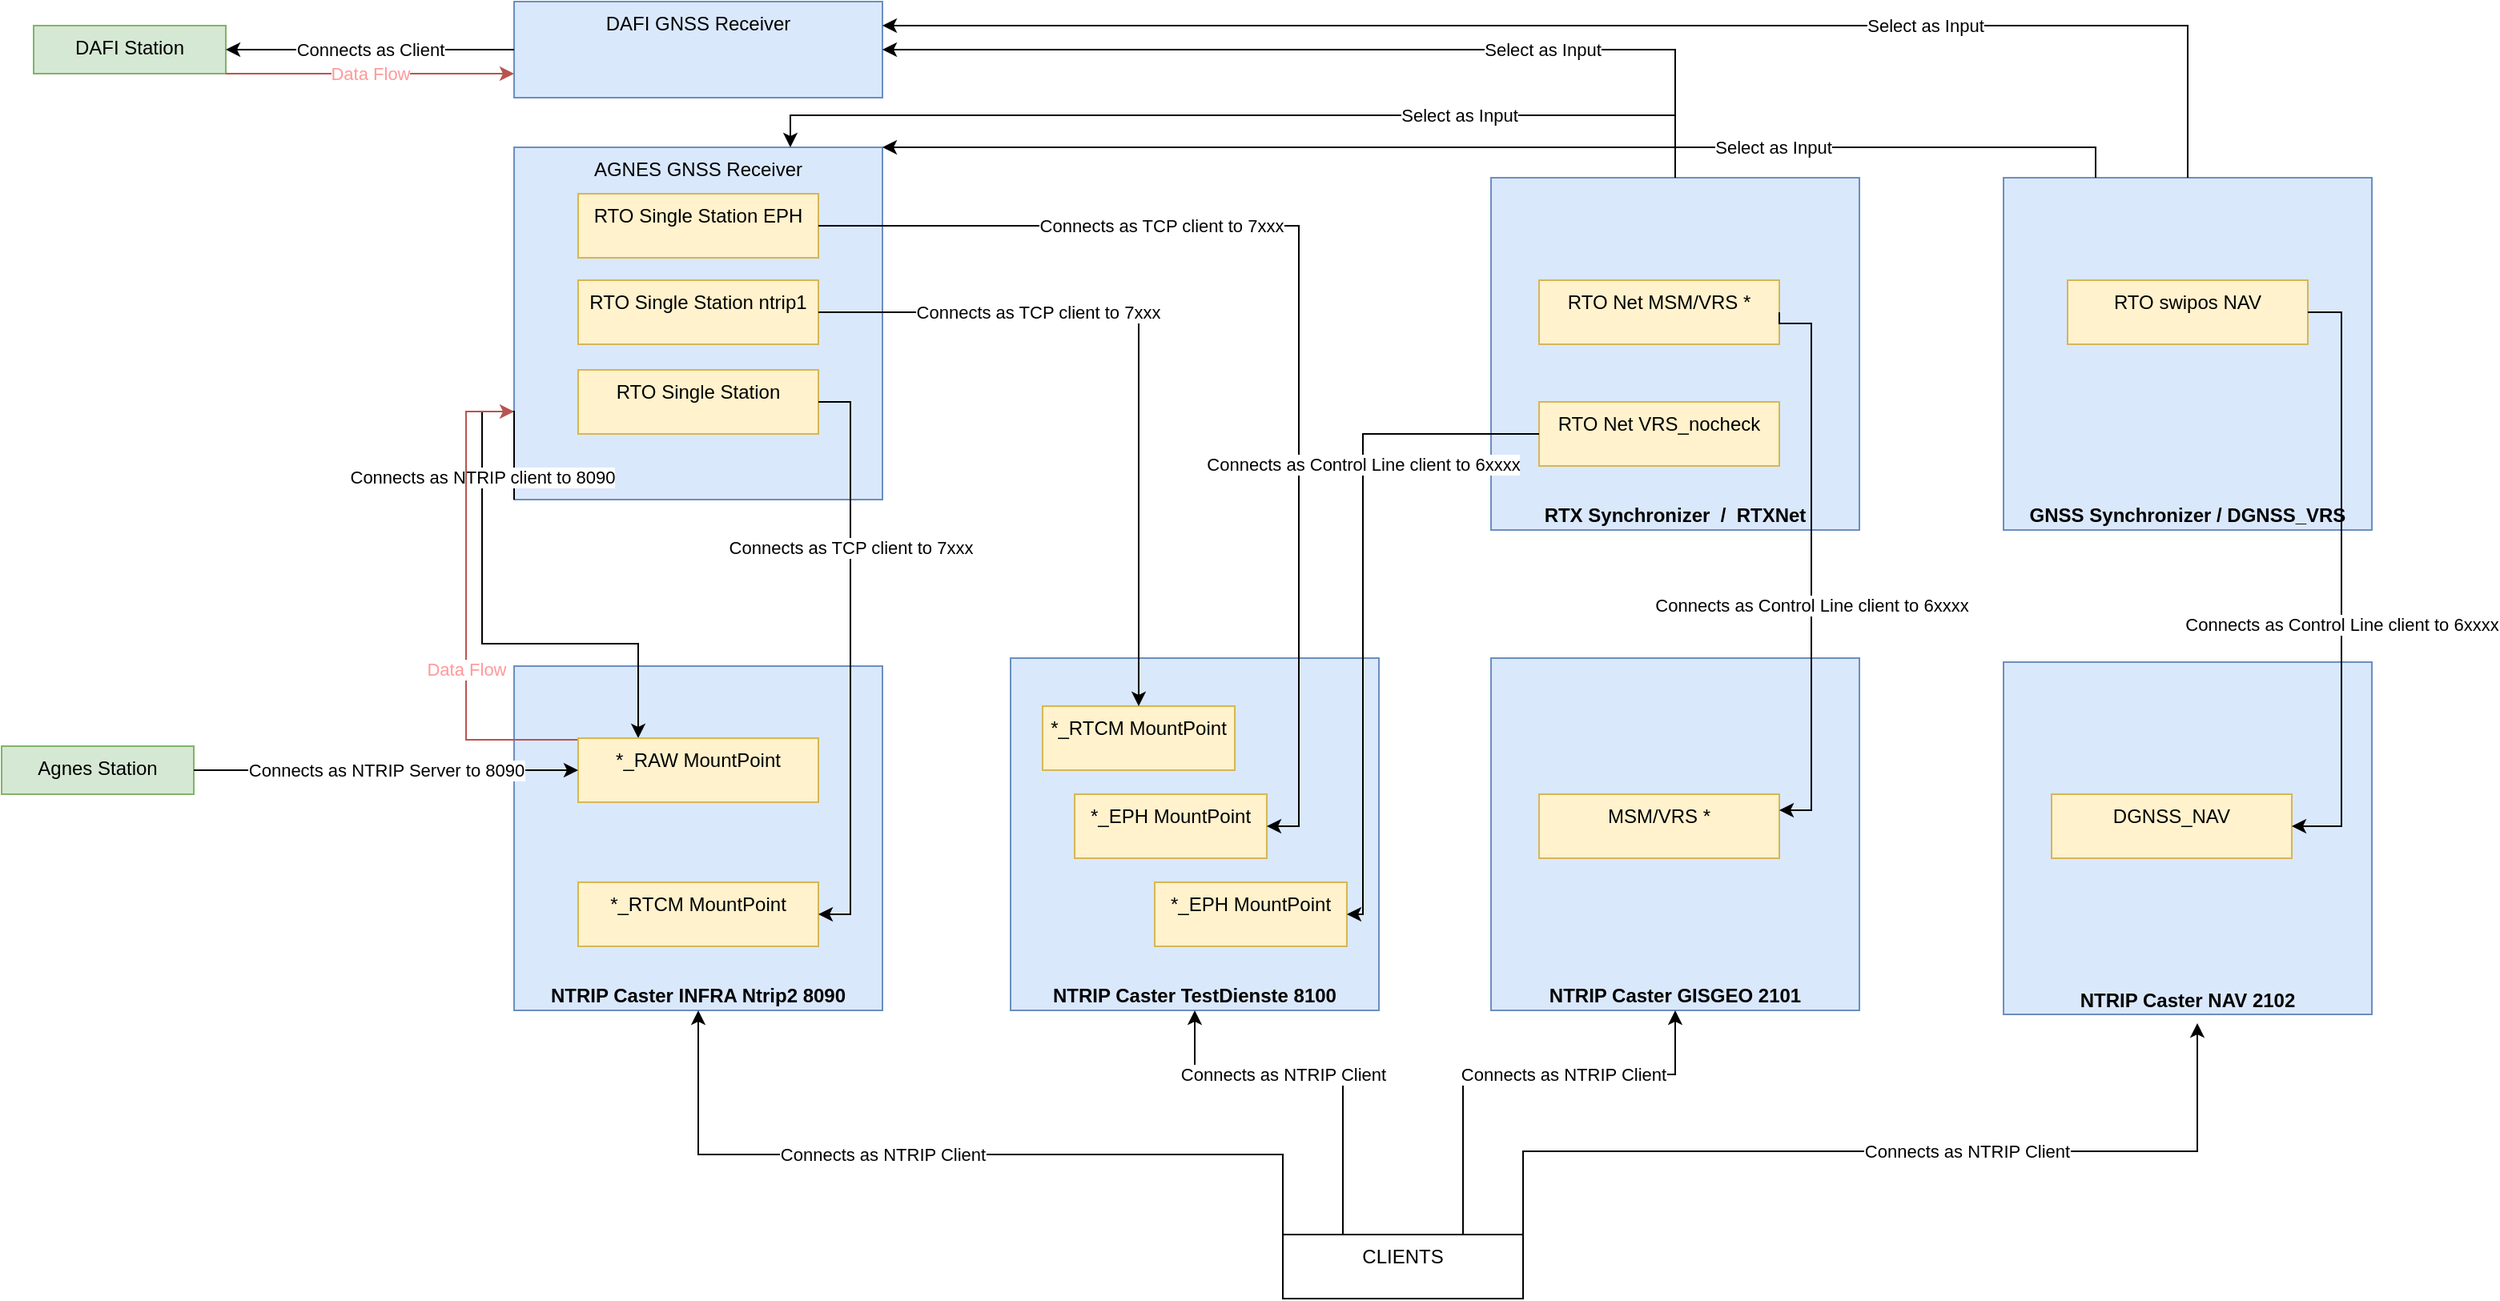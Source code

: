 <mxfile version="20.8.0" type="github">
  <diagram id="PPTDlAW3ANbvYLia21w0" name="TPP Modules">
    <mxGraphModel dx="1632" dy="1078" grid="1" gridSize="10" guides="1" tooltips="1" connect="1" arrows="1" fold="1" page="1" pageScale="1" pageWidth="1654" pageHeight="1169" math="0" shadow="0">
      <root>
        <mxCell id="0" />
        <mxCell id="1" parent="0" />
        <mxCell id="zW8D1u1k7IhEF28J8icT-6" value="Agnes Station" style="whiteSpace=wrap;html=1;verticalAlign=top;fillColor=#d5e8d4;strokeColor=#82b366;strokeWidth=1;" parent="1" vertex="1">
          <mxGeometry x="69" y="607" width="120" height="30" as="geometry" />
        </mxCell>
        <mxCell id="zW8D1u1k7IhEF28J8icT-10" value="&lt;b&gt;NTRIP Caster INFRA Ntrip2 8090&lt;/b&gt;" style="whiteSpace=wrap;html=1;verticalAlign=bottom;fillColor=#dae8fc;strokeColor=#6c8ebf;strokeWidth=1;" parent="1" vertex="1">
          <mxGeometry x="389" y="557" width="230" height="215" as="geometry" />
        </mxCell>
        <mxCell id="zW8D1u1k7IhEF28J8icT-12" value="AGNES GNSS Receiver" style="whiteSpace=wrap;html=1;verticalAlign=top;fillColor=#dae8fc;strokeColor=#6c8ebf;strokeWidth=1;" parent="1" vertex="1">
          <mxGeometry x="389" y="233" width="230" height="220" as="geometry" />
        </mxCell>
        <mxCell id="zW8D1u1k7IhEF28J8icT-13" value="Connects as NTRIP client to 8090" style="edgeStyle=orthogonalEdgeStyle;rounded=0;orthogonalLoop=1;jettySize=auto;html=1;exitX=0;exitY=1;exitDx=0;exitDy=0;entryX=0.25;entryY=0;entryDx=0;entryDy=0;" parent="1" source="zW8D1u1k7IhEF28J8icT-12" target="jUfPjewfCuVN3TtyDh5V-1" edge="1">
          <mxGeometry x="-0.385" relative="1" as="geometry">
            <mxPoint x="229" y="513" as="sourcePoint" />
            <mxPoint x="499" y="593" as="targetPoint" />
            <Array as="points">
              <mxPoint x="389" y="398" />
              <mxPoint x="369" y="398" />
              <mxPoint x="369" y="543" />
              <mxPoint x="467" y="543" />
            </Array>
            <mxPoint as="offset" />
          </mxGeometry>
        </mxCell>
        <mxCell id="zW8D1u1k7IhEF28J8icT-14" value="DAFI GNSS Receiver" style="whiteSpace=wrap;html=1;verticalAlign=top;fillColor=#dae8fc;strokeColor=#6c8ebf;strokeWidth=1;" parent="1" vertex="1">
          <mxGeometry x="389" y="142" width="230" height="60" as="geometry" />
        </mxCell>
        <mxCell id="zW8D1u1k7IhEF28J8icT-15" value="DAFI Station" style="whiteSpace=wrap;html=1;verticalAlign=top;fillColor=#d5e8d4;strokeColor=#82b366;strokeWidth=1;" parent="1" vertex="1">
          <mxGeometry x="89" y="157" width="120" height="30" as="geometry" />
        </mxCell>
        <mxCell id="zW8D1u1k7IhEF28J8icT-16" value="Connects as Client" style="edgeStyle=orthogonalEdgeStyle;rounded=0;orthogonalLoop=1;jettySize=auto;html=1;exitX=0;exitY=0.5;exitDx=0;exitDy=0;entryX=1;entryY=0.5;entryDx=0;entryDy=0;" parent="1" source="zW8D1u1k7IhEF28J8icT-14" target="zW8D1u1k7IhEF28J8icT-15" edge="1">
          <mxGeometry relative="1" as="geometry">
            <mxPoint x="229" y="402" as="sourcePoint" />
            <mxPoint x="399" y="402" as="targetPoint" />
            <mxPoint as="offset" />
          </mxGeometry>
        </mxCell>
        <mxCell id="zW8D1u1k7IhEF28J8icT-19" value="Data Flow" style="edgeStyle=orthogonalEdgeStyle;rounded=0;orthogonalLoop=1;jettySize=auto;html=1;exitX=0.5;exitY=0;exitDx=0;exitDy=0;fillColor=#f8cecc;strokeColor=#b85450;fontColor=#FF9999;entryX=0;entryY=0.75;entryDx=0;entryDy=0;" parent="1" source="jUfPjewfCuVN3TtyDh5V-1" target="zW8D1u1k7IhEF28J8icT-12" edge="1">
          <mxGeometry relative="1" as="geometry">
            <mxPoint x="219" y="533" as="sourcePoint" />
            <mxPoint x="439" y="483" as="targetPoint" />
            <Array as="points">
              <mxPoint x="504" y="603" />
              <mxPoint x="359" y="603" />
              <mxPoint x="359" y="398" />
            </Array>
          </mxGeometry>
        </mxCell>
        <mxCell id="zW8D1u1k7IhEF28J8icT-20" value="Data Flow" style="edgeStyle=orthogonalEdgeStyle;rounded=0;orthogonalLoop=1;jettySize=auto;html=1;exitX=1;exitY=1;exitDx=0;exitDy=0;fillColor=#f8cecc;strokeColor=#b85450;entryX=0;entryY=0.75;entryDx=0;entryDy=0;fontColor=#FF9999;" parent="1" source="zW8D1u1k7IhEF28J8icT-15" target="zW8D1u1k7IhEF28J8icT-14" edge="1">
          <mxGeometry relative="1" as="geometry">
            <mxPoint x="259" y="232" as="sourcePoint" />
            <mxPoint x="439" y="232" as="targetPoint" />
            <Array as="points">
              <mxPoint x="319" y="187" />
              <mxPoint x="319" y="187" />
            </Array>
          </mxGeometry>
        </mxCell>
        <mxCell id="jUfPjewfCuVN3TtyDh5V-1" value="*_RAW MountPoint" style="whiteSpace=wrap;html=1;verticalAlign=top;fillColor=#fff2cc;strokeColor=#d6b656;strokeWidth=1;" vertex="1" parent="1">
          <mxGeometry x="429" y="602" width="150" height="40" as="geometry" />
        </mxCell>
        <mxCell id="zW8D1u1k7IhEF28J8icT-11" value="Connects as NTRIP Server to 8090" style="edgeStyle=orthogonalEdgeStyle;rounded=0;orthogonalLoop=1;jettySize=auto;html=1;entryX=0;entryY=0.5;entryDx=0;entryDy=0;" parent="1" source="zW8D1u1k7IhEF28J8icT-6" target="jUfPjewfCuVN3TtyDh5V-1" edge="1">
          <mxGeometry relative="1" as="geometry" />
        </mxCell>
        <mxCell id="jUfPjewfCuVN3TtyDh5V-4" value="*_RTCM MountPoint" style="whiteSpace=wrap;html=1;verticalAlign=top;fillColor=#fff2cc;strokeColor=#d6b656;strokeWidth=1;" vertex="1" parent="1">
          <mxGeometry x="429" y="692" width="150" height="40" as="geometry" />
        </mxCell>
        <mxCell id="jUfPjewfCuVN3TtyDh5V-5" value="RTO Single Station" style="whiteSpace=wrap;html=1;verticalAlign=top;fillColor=#fff2cc;strokeColor=#d6b656;strokeWidth=1;" vertex="1" parent="1">
          <mxGeometry x="429" y="372" width="150" height="40" as="geometry" />
        </mxCell>
        <mxCell id="jUfPjewfCuVN3TtyDh5V-6" value="Connects as TCP client to 7xxx" style="edgeStyle=orthogonalEdgeStyle;rounded=0;orthogonalLoop=1;jettySize=auto;html=1;exitX=1;exitY=0.5;exitDx=0;exitDy=0;entryX=1;entryY=0.5;entryDx=0;entryDy=0;" edge="1" parent="1" source="jUfPjewfCuVN3TtyDh5V-5" target="jUfPjewfCuVN3TtyDh5V-4">
          <mxGeometry x="-0.385" relative="1" as="geometry">
            <mxPoint x="514" y="463" as="sourcePoint" />
            <mxPoint x="514" y="612" as="targetPoint" />
            <mxPoint as="offset" />
          </mxGeometry>
        </mxCell>
        <mxCell id="jUfPjewfCuVN3TtyDh5V-10" value="&lt;b&gt;NTRIP Caster TestDienste 8100&lt;/b&gt;" style="whiteSpace=wrap;html=1;verticalAlign=bottom;fillColor=#dae8fc;strokeColor=#6c8ebf;strokeWidth=1;" vertex="1" parent="1">
          <mxGeometry x="699" y="552" width="230" height="220" as="geometry" />
        </mxCell>
        <mxCell id="jUfPjewfCuVN3TtyDh5V-11" value="&lt;b&gt;NTRIP Caster GISGEO 2101&lt;/b&gt;" style="whiteSpace=wrap;html=1;verticalAlign=bottom;fillColor=#dae8fc;strokeColor=#6c8ebf;strokeWidth=1;" vertex="1" parent="1">
          <mxGeometry x="999" y="552" width="230" height="220" as="geometry" />
        </mxCell>
        <mxCell id="jUfPjewfCuVN3TtyDh5V-12" value="&lt;b&gt;NTRIP Caster NAV 2102&lt;/b&gt;" style="whiteSpace=wrap;html=1;verticalAlign=bottom;fillColor=#dae8fc;strokeColor=#6c8ebf;strokeWidth=1;" vertex="1" parent="1">
          <mxGeometry x="1319" y="554.5" width="230" height="220" as="geometry" />
        </mxCell>
        <mxCell id="jUfPjewfCuVN3TtyDh5V-13" value="RTO Single Station ntrip1" style="whiteSpace=wrap;html=1;verticalAlign=top;fillColor=#fff2cc;strokeColor=#d6b656;strokeWidth=1;" vertex="1" parent="1">
          <mxGeometry x="429" y="316" width="150" height="40" as="geometry" />
        </mxCell>
        <mxCell id="jUfPjewfCuVN3TtyDh5V-14" value="*_RTCM MountPoint" style="whiteSpace=wrap;html=1;verticalAlign=top;fillColor=#fff2cc;strokeColor=#d6b656;strokeWidth=1;" vertex="1" parent="1">
          <mxGeometry x="719" y="582" width="120" height="40" as="geometry" />
        </mxCell>
        <mxCell id="jUfPjewfCuVN3TtyDh5V-15" value="Connects as TCP client to 7xxx" style="edgeStyle=orthogonalEdgeStyle;rounded=0;orthogonalLoop=1;jettySize=auto;html=1;exitX=1;exitY=0.5;exitDx=0;exitDy=0;entryX=0.5;entryY=0;entryDx=0;entryDy=0;" edge="1" parent="1" source="jUfPjewfCuVN3TtyDh5V-13" target="jUfPjewfCuVN3TtyDh5V-14">
          <mxGeometry x="-0.385" relative="1" as="geometry">
            <mxPoint x="589" y="402" as="sourcePoint" />
            <mxPoint x="589" y="722" as="targetPoint" />
            <mxPoint as="offset" />
          </mxGeometry>
        </mxCell>
        <mxCell id="jUfPjewfCuVN3TtyDh5V-17" value="RTO Single Station EPH" style="whiteSpace=wrap;html=1;verticalAlign=top;fillColor=#fff2cc;strokeColor=#d6b656;strokeWidth=1;" vertex="1" parent="1">
          <mxGeometry x="429" y="262" width="150" height="40" as="geometry" />
        </mxCell>
        <mxCell id="jUfPjewfCuVN3TtyDh5V-18" value="*_EPH MountPoint" style="whiteSpace=wrap;html=1;verticalAlign=top;fillColor=#fff2cc;strokeColor=#d6b656;strokeWidth=1;" vertex="1" parent="1">
          <mxGeometry x="739" y="637" width="120" height="40" as="geometry" />
        </mxCell>
        <mxCell id="jUfPjewfCuVN3TtyDh5V-19" value="Connects as TCP client to 7xxx" style="edgeStyle=orthogonalEdgeStyle;rounded=0;orthogonalLoop=1;jettySize=auto;html=1;exitX=1;exitY=0.5;exitDx=0;exitDy=0;entryX=1;entryY=0.5;entryDx=0;entryDy=0;" edge="1" parent="1" source="jUfPjewfCuVN3TtyDh5V-17" target="jUfPjewfCuVN3TtyDh5V-18">
          <mxGeometry x="-0.385" relative="1" as="geometry">
            <mxPoint x="589" y="346" as="sourcePoint" />
            <mxPoint x="789" y="592" as="targetPoint" />
            <mxPoint as="offset" />
          </mxGeometry>
        </mxCell>
        <mxCell id="jUfPjewfCuVN3TtyDh5V-21" value="&lt;b&gt;RTX Synchronizer&amp;nbsp; /&amp;nbsp; RTXNet&lt;/b&gt;" style="whiteSpace=wrap;html=1;verticalAlign=bottom;fillColor=#dae8fc;strokeColor=#6c8ebf;strokeWidth=1;" vertex="1" parent="1">
          <mxGeometry x="999" y="252" width="230" height="220" as="geometry" />
        </mxCell>
        <mxCell id="jUfPjewfCuVN3TtyDh5V-22" value="RTO Net MSM/VRS *" style="whiteSpace=wrap;html=1;verticalAlign=top;fillColor=#fff2cc;strokeColor=#d6b656;strokeWidth=1;" vertex="1" parent="1">
          <mxGeometry x="1029" y="316" width="150" height="40" as="geometry" />
        </mxCell>
        <mxCell id="jUfPjewfCuVN3TtyDh5V-24" value="RTO Net VRS_nocheck" style="whiteSpace=wrap;html=1;verticalAlign=top;fillColor=#fff2cc;strokeColor=#d6b656;strokeWidth=1;" vertex="1" parent="1">
          <mxGeometry x="1029" y="392" width="150" height="40" as="geometry" />
        </mxCell>
        <mxCell id="jUfPjewfCuVN3TtyDh5V-25" value="Select as Input" style="edgeStyle=orthogonalEdgeStyle;rounded=0;orthogonalLoop=1;jettySize=auto;html=1;exitX=0.5;exitY=0;exitDx=0;exitDy=0;entryX=0.75;entryY=0;entryDx=0;entryDy=0;" edge="1" parent="1" source="jUfPjewfCuVN3TtyDh5V-21" target="zW8D1u1k7IhEF28J8icT-12">
          <mxGeometry x="-0.431" relative="1" as="geometry">
            <mxPoint x="619" y="219.5" as="sourcePoint" />
            <mxPoint x="916" y="582" as="targetPoint" />
            <mxPoint as="offset" />
          </mxGeometry>
        </mxCell>
        <mxCell id="jUfPjewfCuVN3TtyDh5V-26" value="*_EPH MountPoint" style="whiteSpace=wrap;html=1;verticalAlign=top;fillColor=#fff2cc;strokeColor=#d6b656;strokeWidth=1;" vertex="1" parent="1">
          <mxGeometry x="789" y="692" width="120" height="40" as="geometry" />
        </mxCell>
        <mxCell id="jUfPjewfCuVN3TtyDh5V-27" value="Connects as Control Line client to 6xxxx" style="edgeStyle=orthogonalEdgeStyle;rounded=0;orthogonalLoop=1;jettySize=auto;html=1;entryX=1;entryY=0.5;entryDx=0;entryDy=0;" edge="1" parent="1" source="jUfPjewfCuVN3TtyDh5V-24" target="jUfPjewfCuVN3TtyDh5V-26">
          <mxGeometry x="-0.385" relative="1" as="geometry">
            <mxPoint x="589" y="292" as="sourcePoint" />
            <mxPoint x="869" y="667" as="targetPoint" />
            <mxPoint as="offset" />
            <Array as="points">
              <mxPoint x="919" y="412" />
              <mxPoint x="919" y="712" />
            </Array>
          </mxGeometry>
        </mxCell>
        <mxCell id="jUfPjewfCuVN3TtyDh5V-30" value="MSM/VRS *" style="whiteSpace=wrap;html=1;verticalAlign=top;fillColor=#fff2cc;strokeColor=#d6b656;strokeWidth=1;" vertex="1" parent="1">
          <mxGeometry x="1029" y="637" width="150" height="40" as="geometry" />
        </mxCell>
        <mxCell id="jUfPjewfCuVN3TtyDh5V-31" value="Connects as Control Line client to 6xxxx" style="edgeStyle=orthogonalEdgeStyle;rounded=0;orthogonalLoop=1;jettySize=auto;html=1;entryX=1;entryY=0.25;entryDx=0;entryDy=0;exitX=1;exitY=0.5;exitDx=0;exitDy=0;" edge="1" parent="1" source="jUfPjewfCuVN3TtyDh5V-22" target="jUfPjewfCuVN3TtyDh5V-30">
          <mxGeometry x="0.157" relative="1" as="geometry">
            <mxPoint x="1039" y="422" as="sourcePoint" />
            <mxPoint x="919" y="722" as="targetPoint" />
            <mxPoint as="offset" />
            <Array as="points">
              <mxPoint x="1199" y="343" />
              <mxPoint x="1199" y="647" />
            </Array>
          </mxGeometry>
        </mxCell>
        <mxCell id="jUfPjewfCuVN3TtyDh5V-33" value="Select as Input" style="edgeStyle=orthogonalEdgeStyle;rounded=0;orthogonalLoop=1;jettySize=auto;html=1;exitX=0.5;exitY=0;exitDx=0;exitDy=0;entryX=1;entryY=0.5;entryDx=0;entryDy=0;" edge="1" parent="1" source="jUfPjewfCuVN3TtyDh5V-21" target="zW8D1u1k7IhEF28J8icT-14">
          <mxGeometry x="-0.431" relative="1" as="geometry">
            <mxPoint x="1124" y="262" as="sourcePoint" />
            <mxPoint x="571.5" y="243" as="targetPoint" />
            <mxPoint as="offset" />
          </mxGeometry>
        </mxCell>
        <mxCell id="jUfPjewfCuVN3TtyDh5V-34" value="&lt;b&gt;GNSS Synchronizer / DGNSS_VRS&lt;/b&gt;" style="whiteSpace=wrap;html=1;verticalAlign=bottom;fillColor=#dae8fc;strokeColor=#6c8ebf;strokeWidth=1;" vertex="1" parent="1">
          <mxGeometry x="1319" y="252" width="230" height="220" as="geometry" />
        </mxCell>
        <mxCell id="jUfPjewfCuVN3TtyDh5V-35" value="RTO swipos NAV" style="whiteSpace=wrap;html=1;verticalAlign=top;fillColor=#fff2cc;strokeColor=#d6b656;strokeWidth=1;" vertex="1" parent="1">
          <mxGeometry x="1359" y="316" width="150" height="40" as="geometry" />
        </mxCell>
        <mxCell id="jUfPjewfCuVN3TtyDh5V-36" value="DGNSS_NAV" style="whiteSpace=wrap;html=1;verticalAlign=top;fillColor=#fff2cc;strokeColor=#d6b656;strokeWidth=1;" vertex="1" parent="1">
          <mxGeometry x="1349" y="637" width="150" height="40" as="geometry" />
        </mxCell>
        <mxCell id="jUfPjewfCuVN3TtyDh5V-37" value="Select as Input" style="edgeStyle=orthogonalEdgeStyle;rounded=0;orthogonalLoop=1;jettySize=auto;html=1;exitX=0.25;exitY=0;exitDx=0;exitDy=0;entryX=1;entryY=0;entryDx=0;entryDy=0;" edge="1" parent="1" source="jUfPjewfCuVN3TtyDh5V-34" target="zW8D1u1k7IhEF28J8icT-12">
          <mxGeometry x="-0.431" relative="1" as="geometry">
            <mxPoint x="1124" y="262" as="sourcePoint" />
            <mxPoint x="571.5" y="243" as="targetPoint" />
            <mxPoint as="offset" />
            <Array as="points">
              <mxPoint x="1377" y="233" />
            </Array>
          </mxGeometry>
        </mxCell>
        <mxCell id="jUfPjewfCuVN3TtyDh5V-38" value="Select as Input" style="edgeStyle=orthogonalEdgeStyle;rounded=0;orthogonalLoop=1;jettySize=auto;html=1;exitX=0.5;exitY=0;exitDx=0;exitDy=0;entryX=1;entryY=0.25;entryDx=0;entryDy=0;" edge="1" parent="1" source="jUfPjewfCuVN3TtyDh5V-34" target="zW8D1u1k7IhEF28J8icT-14">
          <mxGeometry x="-0.431" relative="1" as="geometry">
            <mxPoint x="1124" y="262" as="sourcePoint" />
            <mxPoint x="629" y="182" as="targetPoint" />
            <mxPoint as="offset" />
            <Array as="points">
              <mxPoint x="1434" y="157" />
            </Array>
          </mxGeometry>
        </mxCell>
        <mxCell id="jUfPjewfCuVN3TtyDh5V-39" value="CLIENTS" style="whiteSpace=wrap;html=1;verticalAlign=top;strokeWidth=1;" vertex="1" parent="1">
          <mxGeometry x="869" y="912" width="150" height="40" as="geometry" />
        </mxCell>
        <mxCell id="jUfPjewfCuVN3TtyDh5V-41" value="Connects as NTRIP Client" style="edgeStyle=orthogonalEdgeStyle;rounded=0;orthogonalLoop=1;jettySize=auto;html=1;entryX=0.5;entryY=1;entryDx=0;entryDy=0;" edge="1" parent="1" target="zW8D1u1k7IhEF28J8icT-10">
          <mxGeometry x="0.188" relative="1" as="geometry">
            <mxPoint x="869" y="912" as="sourcePoint" />
            <mxPoint x="514" y="782" as="targetPoint" />
            <Array as="points">
              <mxPoint x="869" y="862" />
              <mxPoint x="504" y="862" />
            </Array>
            <mxPoint as="offset" />
          </mxGeometry>
        </mxCell>
        <mxCell id="jUfPjewfCuVN3TtyDh5V-42" value="Connects as NTRIP Client" style="edgeStyle=orthogonalEdgeStyle;rounded=0;orthogonalLoop=1;jettySize=auto;html=1;exitX=0.25;exitY=0;exitDx=0;exitDy=0;entryX=0.5;entryY=1;entryDx=0;entryDy=0;" edge="1" parent="1" source="jUfPjewfCuVN3TtyDh5V-39" target="jUfPjewfCuVN3TtyDh5V-10">
          <mxGeometry x="0.188" relative="1" as="geometry">
            <mxPoint x="879" y="922" as="sourcePoint" />
            <mxPoint x="749" y="812" as="targetPoint" />
            <Array as="points">
              <mxPoint x="907" y="812" />
              <mxPoint x="814" y="812" />
            </Array>
            <mxPoint as="offset" />
          </mxGeometry>
        </mxCell>
        <mxCell id="jUfPjewfCuVN3TtyDh5V-43" value="Connects as NTRIP Client" style="edgeStyle=orthogonalEdgeStyle;rounded=0;orthogonalLoop=1;jettySize=auto;html=1;exitX=0.75;exitY=0;exitDx=0;exitDy=0;entryX=0.5;entryY=1;entryDx=0;entryDy=0;" edge="1" parent="1" source="jUfPjewfCuVN3TtyDh5V-39" target="jUfPjewfCuVN3TtyDh5V-11">
          <mxGeometry x="0.188" relative="1" as="geometry">
            <mxPoint x="916.5" y="922" as="sourcePoint" />
            <mxPoint x="824" y="782" as="targetPoint" />
            <Array as="points">
              <mxPoint x="981" y="812" />
              <mxPoint x="1114" y="812" />
            </Array>
            <mxPoint as="offset" />
          </mxGeometry>
        </mxCell>
        <mxCell id="jUfPjewfCuVN3TtyDh5V-44" value="Connects as NTRIP Client" style="edgeStyle=orthogonalEdgeStyle;rounded=0;orthogonalLoop=1;jettySize=auto;html=1;exitX=1;exitY=0;exitDx=0;exitDy=0;" edge="1" parent="1" source="jUfPjewfCuVN3TtyDh5V-39">
          <mxGeometry x="0.188" relative="1" as="geometry">
            <mxPoint x="991.5" y="922" as="sourcePoint" />
            <mxPoint x="1440" y="780" as="targetPoint" />
            <Array as="points">
              <mxPoint x="1019" y="860" />
              <mxPoint x="1440" y="860" />
            </Array>
            <mxPoint as="offset" />
          </mxGeometry>
        </mxCell>
        <mxCell id="jUfPjewfCuVN3TtyDh5V-45" value="Connects as Control Line client to 6xxxx" style="edgeStyle=orthogonalEdgeStyle;rounded=0;orthogonalLoop=1;jettySize=auto;html=1;entryX=1;entryY=0.5;entryDx=0;entryDy=0;exitX=1;exitY=0.5;exitDx=0;exitDy=0;" edge="1" parent="1" source="jUfPjewfCuVN3TtyDh5V-35" target="jUfPjewfCuVN3TtyDh5V-36">
          <mxGeometry x="0.157" relative="1" as="geometry">
            <mxPoint x="1189" y="346.0" as="sourcePoint" />
            <mxPoint x="1189" y="657" as="targetPoint" />
            <mxPoint as="offset" />
            <Array as="points">
              <mxPoint x="1530" y="336" />
              <mxPoint x="1530" y="657" />
            </Array>
          </mxGeometry>
        </mxCell>
      </root>
    </mxGraphModel>
  </diagram>
</mxfile>
